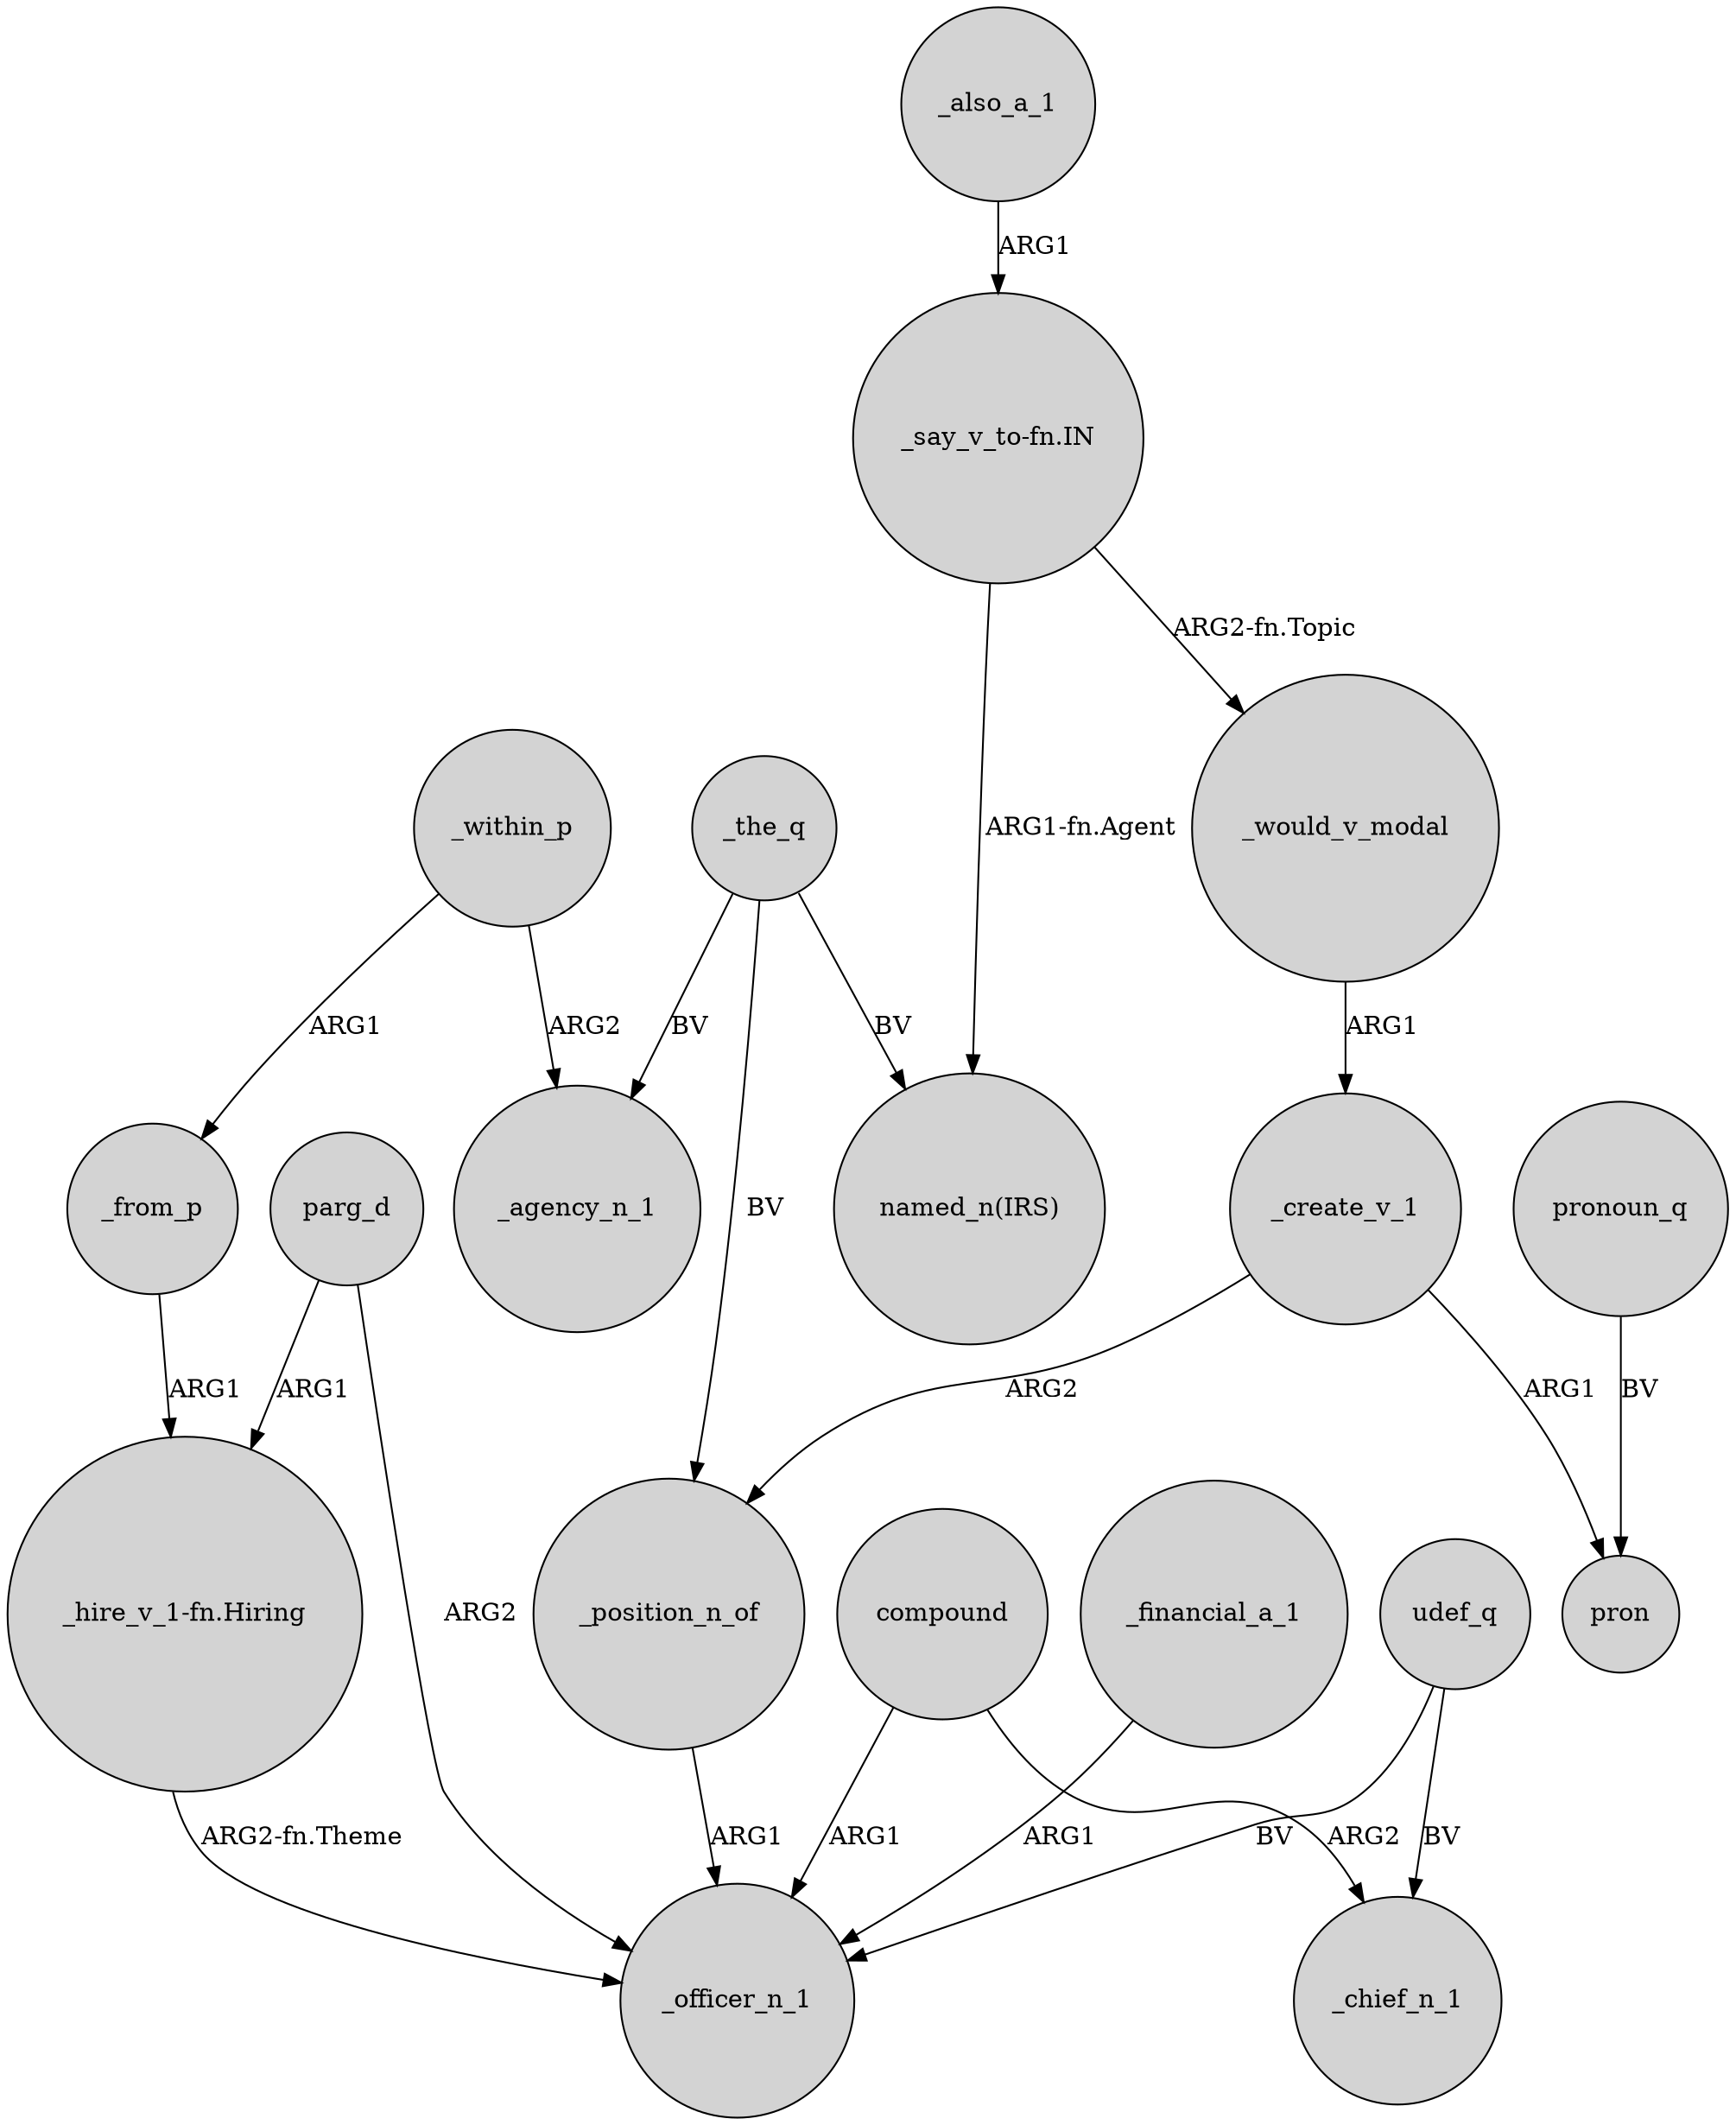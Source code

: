 digraph {
	node [shape=circle style=filled]
	"_say_v_to-fn.IN" -> _would_v_modal [label="ARG2-fn.Topic"]
	"_say_v_to-fn.IN" -> "named_n(IRS)" [label="ARG1-fn.Agent"]
	_the_q -> _agency_n_1 [label=BV]
	_also_a_1 -> "_say_v_to-fn.IN" [label=ARG1]
	_from_p -> "_hire_v_1-fn.Hiring" [label=ARG1]
	_create_v_1 -> _position_n_of [label=ARG2]
	_the_q -> _position_n_of [label=BV]
	compound -> _chief_n_1 [label=ARG2]
	compound -> _officer_n_1 [label=ARG1]
	pronoun_q -> pron [label=BV]
	udef_q -> _chief_n_1 [label=BV]
	_within_p -> _from_p [label=ARG1]
	udef_q -> _officer_n_1 [label=BV]
	_within_p -> _agency_n_1 [label=ARG2]
	_create_v_1 -> pron [label=ARG1]
	"_hire_v_1-fn.Hiring" -> _officer_n_1 [label="ARG2-fn.Theme"]
	_the_q -> "named_n(IRS)" [label=BV]
	parg_d -> _officer_n_1 [label=ARG2]
	_position_n_of -> _officer_n_1 [label=ARG1]
	parg_d -> "_hire_v_1-fn.Hiring" [label=ARG1]
	_financial_a_1 -> _officer_n_1 [label=ARG1]
	_would_v_modal -> _create_v_1 [label=ARG1]
}

